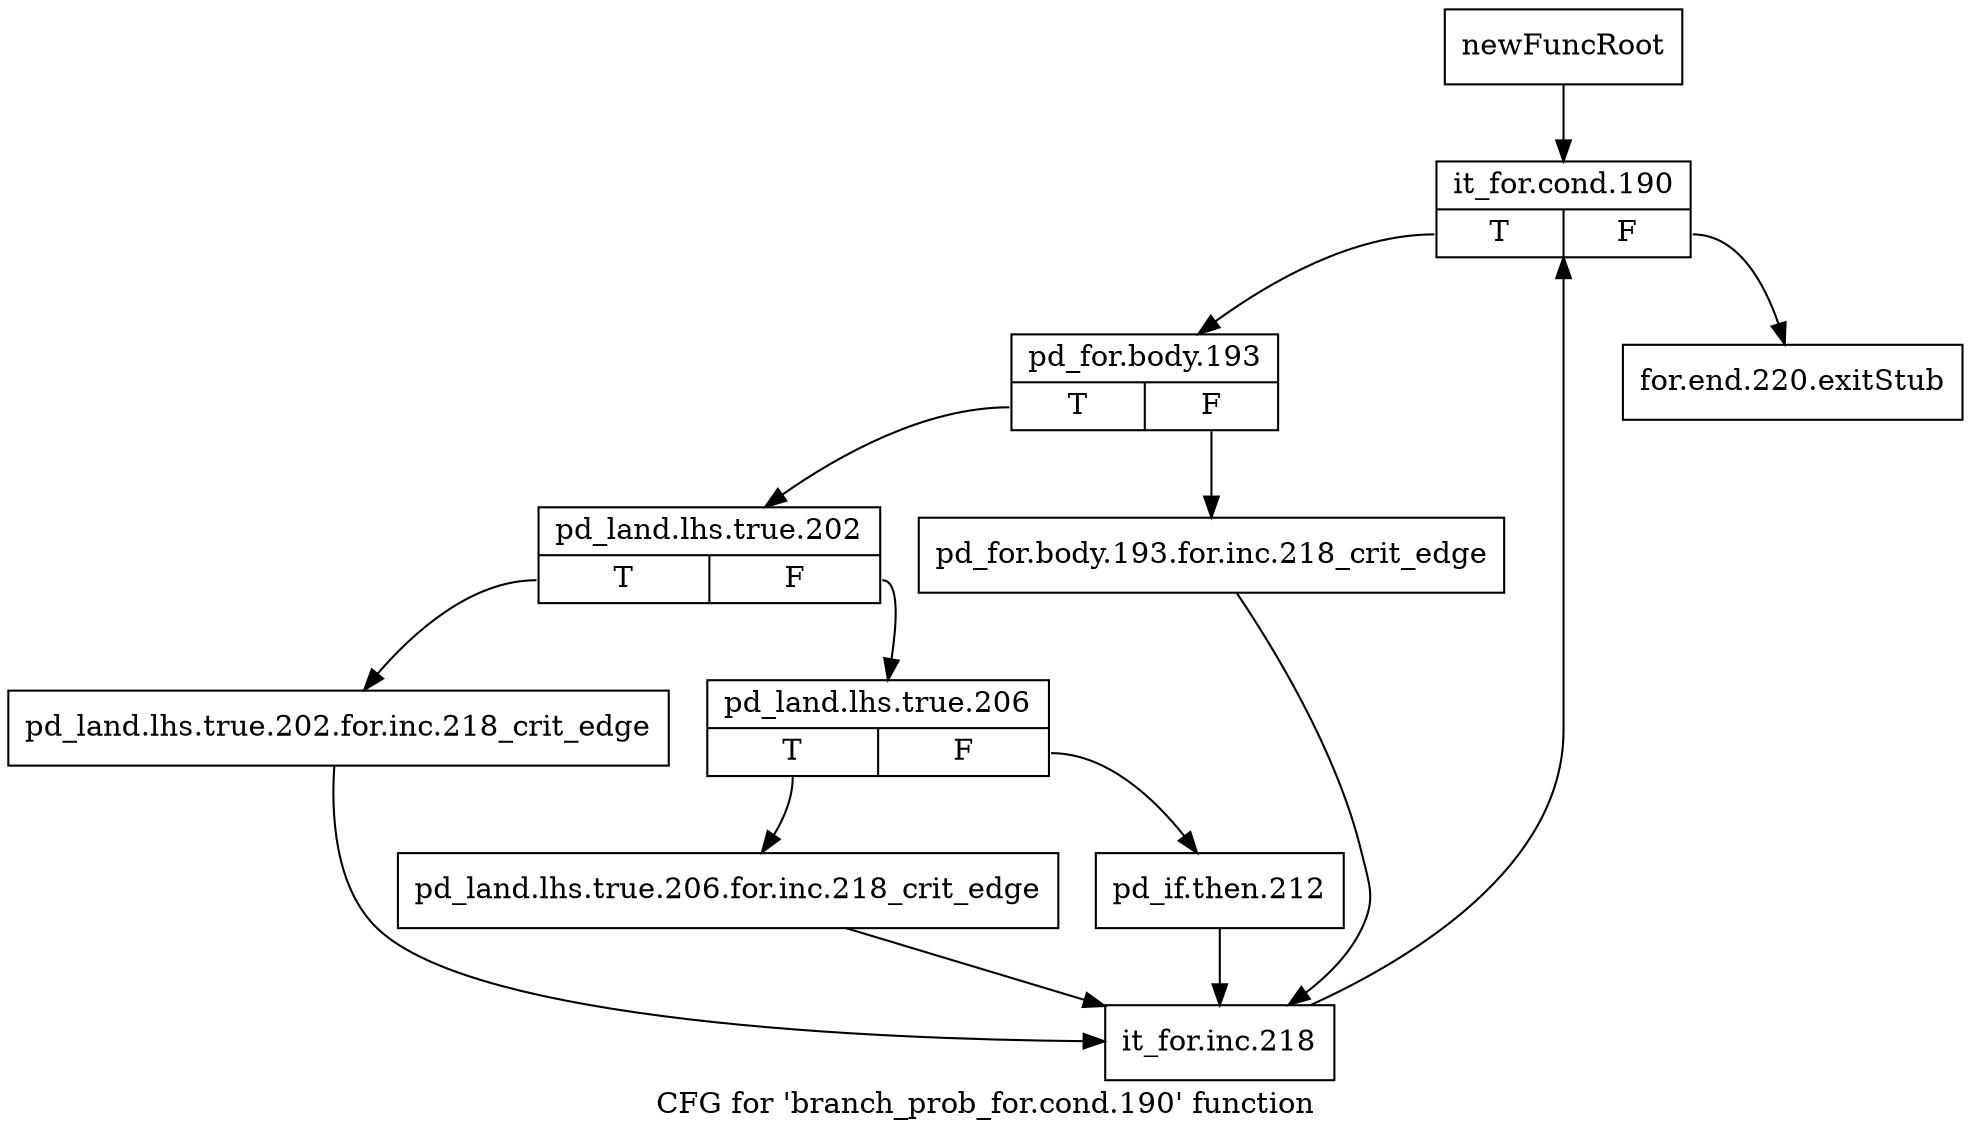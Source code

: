 digraph "CFG for 'branch_prob_for.cond.190' function" {
	label="CFG for 'branch_prob_for.cond.190' function";

	Node0xb788990 [shape=record,label="{newFuncRoot}"];
	Node0xb788990 -> Node0xb788a30;
	Node0xb7889e0 [shape=record,label="{for.end.220.exitStub}"];
	Node0xb788a30 [shape=record,label="{it_for.cond.190|{<s0>T|<s1>F}}"];
	Node0xb788a30:s0 -> Node0xb788a80;
	Node0xb788a30:s1 -> Node0xb7889e0;
	Node0xb788a80 [shape=record,label="{pd_for.body.193|{<s0>T|<s1>F}}"];
	Node0xb788a80:s0 -> Node0xb788b20;
	Node0xb788a80:s1 -> Node0xb788ad0;
	Node0xb788ad0 [shape=record,label="{pd_for.body.193.for.inc.218_crit_edge}"];
	Node0xb788ad0 -> Node0xb788cb0;
	Node0xb788b20 [shape=record,label="{pd_land.lhs.true.202|{<s0>T|<s1>F}}"];
	Node0xb788b20:s0 -> Node0xb788c60;
	Node0xb788b20:s1 -> Node0xb788b70;
	Node0xb788b70 [shape=record,label="{pd_land.lhs.true.206|{<s0>T|<s1>F}}"];
	Node0xb788b70:s0 -> Node0xb788c10;
	Node0xb788b70:s1 -> Node0xb788bc0;
	Node0xb788bc0 [shape=record,label="{pd_if.then.212}"];
	Node0xb788bc0 -> Node0xb788cb0;
	Node0xb788c10 [shape=record,label="{pd_land.lhs.true.206.for.inc.218_crit_edge}"];
	Node0xb788c10 -> Node0xb788cb0;
	Node0xb788c60 [shape=record,label="{pd_land.lhs.true.202.for.inc.218_crit_edge}"];
	Node0xb788c60 -> Node0xb788cb0;
	Node0xb788cb0 [shape=record,label="{it_for.inc.218}"];
	Node0xb788cb0 -> Node0xb788a30;
}
